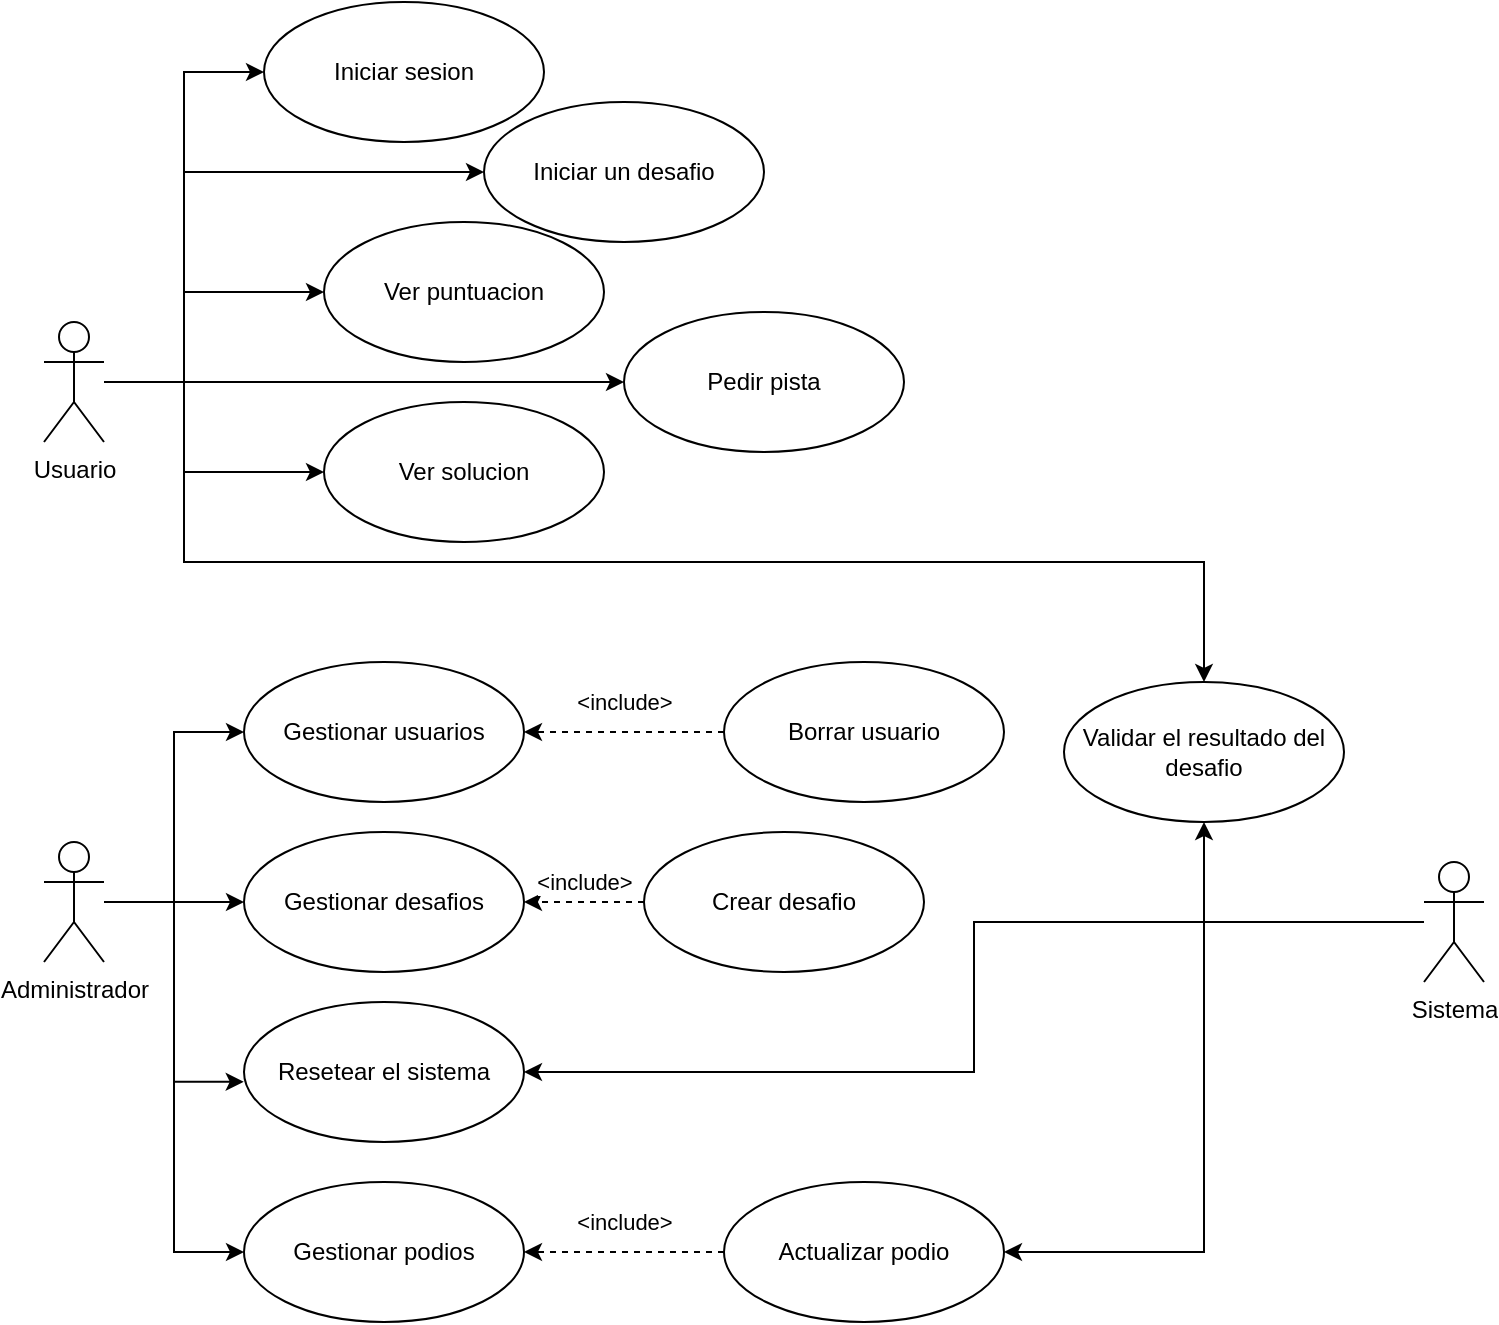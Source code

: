 <mxfile>
    <diagram id="BPmTGn4fhaN9QKs-Vhfd" name="Page-1">
        <mxGraphModel dx="888" dy="651" grid="1" gridSize="10" guides="1" tooltips="1" connect="1" arrows="1" fold="1" page="1" pageScale="1" pageWidth="827" pageHeight="1169" math="0" shadow="0">
            <root>
                <mxCell id="0"/>
                <mxCell id="1" parent="0"/>
                <mxCell id="12" style="edgeStyle=orthogonalEdgeStyle;rounded=0;orthogonalLoop=1;jettySize=auto;html=1;entryX=0;entryY=0.5;entryDx=0;entryDy=0;" edge="1" parent="1" source="2" target="11">
                    <mxGeometry relative="1" as="geometry">
                        <Array as="points">
                            <mxPoint x="100" y="200"/>
                            <mxPoint x="100" y="95"/>
                        </Array>
                    </mxGeometry>
                </mxCell>
                <mxCell id="14" style="edgeStyle=orthogonalEdgeStyle;rounded=0;orthogonalLoop=1;jettySize=auto;html=1;entryX=0;entryY=0.5;entryDx=0;entryDy=0;" edge="1" parent="1" source="2" target="10">
                    <mxGeometry relative="1" as="geometry"/>
                </mxCell>
                <mxCell id="15" style="edgeStyle=orthogonalEdgeStyle;rounded=0;orthogonalLoop=1;jettySize=auto;html=1;" edge="1" parent="1" source="2" target="13">
                    <mxGeometry relative="1" as="geometry">
                        <Array as="points">
                            <mxPoint x="100" y="200"/>
                            <mxPoint x="100" y="155"/>
                        </Array>
                    </mxGeometry>
                </mxCell>
                <mxCell id="18" style="edgeStyle=orthogonalEdgeStyle;rounded=0;orthogonalLoop=1;jettySize=auto;html=1;entryX=0;entryY=0.5;entryDx=0;entryDy=0;" edge="1" parent="1" source="2" target="16">
                    <mxGeometry relative="1" as="geometry"/>
                </mxCell>
                <mxCell id="19" style="edgeStyle=orthogonalEdgeStyle;rounded=0;orthogonalLoop=1;jettySize=auto;html=1;entryX=0;entryY=0.5;entryDx=0;entryDy=0;" edge="1" parent="1" source="2" target="17">
                    <mxGeometry relative="1" as="geometry">
                        <Array as="points">
                            <mxPoint x="100" y="200"/>
                            <mxPoint x="100" y="245"/>
                        </Array>
                    </mxGeometry>
                </mxCell>
                <mxCell id="34" style="edgeStyle=orthogonalEdgeStyle;rounded=0;orthogonalLoop=1;jettySize=auto;html=1;entryX=0.5;entryY=0;entryDx=0;entryDy=0;" edge="1" parent="1" target="32">
                    <mxGeometry relative="1" as="geometry">
                        <mxPoint x="60" y="200" as="sourcePoint"/>
                        <Array as="points">
                            <mxPoint x="100" y="200"/>
                            <mxPoint x="100" y="290"/>
                            <mxPoint x="610" y="290"/>
                        </Array>
                    </mxGeometry>
                </mxCell>
                <mxCell id="2" value="Usuario" style="shape=umlActor;verticalLabelPosition=bottom;verticalAlign=top;html=1;" vertex="1" parent="1">
                    <mxGeometry x="30" y="170" width="30" height="60" as="geometry"/>
                </mxCell>
                <mxCell id="10" value="Iniciar sesion" style="ellipse;whiteSpace=wrap;html=1;" vertex="1" parent="1">
                    <mxGeometry x="140" y="10" width="140" height="70" as="geometry"/>
                </mxCell>
                <mxCell id="11" value="Iniciar un desafio" style="ellipse;whiteSpace=wrap;html=1;" vertex="1" parent="1">
                    <mxGeometry x="250" y="60" width="140" height="70" as="geometry"/>
                </mxCell>
                <mxCell id="13" value="Ver puntuacion" style="ellipse;whiteSpace=wrap;html=1;" vertex="1" parent="1">
                    <mxGeometry x="170" y="120" width="140" height="70" as="geometry"/>
                </mxCell>
                <mxCell id="16" value="Pedir pista" style="ellipse;whiteSpace=wrap;html=1;" vertex="1" parent="1">
                    <mxGeometry x="320" y="165" width="140" height="70" as="geometry"/>
                </mxCell>
                <mxCell id="17" value="Ver solucion" style="ellipse;whiteSpace=wrap;html=1;" vertex="1" parent="1">
                    <mxGeometry x="170" y="210" width="140" height="70" as="geometry"/>
                </mxCell>
                <mxCell id="27" style="edgeStyle=orthogonalEdgeStyle;rounded=0;orthogonalLoop=1;jettySize=auto;html=1;entryX=0;entryY=0.5;entryDx=0;entryDy=0;" edge="1" parent="1" source="20" target="21">
                    <mxGeometry relative="1" as="geometry"/>
                </mxCell>
                <mxCell id="28" style="edgeStyle=orthogonalEdgeStyle;rounded=0;orthogonalLoop=1;jettySize=auto;html=1;entryX=0;entryY=0.5;entryDx=0;entryDy=0;" edge="1" parent="1" source="20" target="22">
                    <mxGeometry relative="1" as="geometry"/>
                </mxCell>
                <mxCell id="29" style="edgeStyle=orthogonalEdgeStyle;rounded=0;orthogonalLoop=1;jettySize=auto;html=1;entryX=-0.001;entryY=0.57;entryDx=0;entryDy=0;entryPerimeter=0;" edge="1" parent="1" source="20" target="23">
                    <mxGeometry relative="1" as="geometry"/>
                </mxCell>
                <mxCell id="36" style="edgeStyle=orthogonalEdgeStyle;rounded=0;orthogonalLoop=1;jettySize=auto;html=1;entryX=0;entryY=0.5;entryDx=0;entryDy=0;" edge="1" parent="1" source="20" target="35">
                    <mxGeometry relative="1" as="geometry"/>
                </mxCell>
                <mxCell id="20" value="Administrador" style="shape=umlActor;verticalLabelPosition=bottom;verticalAlign=top;html=1;" vertex="1" parent="1">
                    <mxGeometry x="30" y="430" width="30" height="60" as="geometry"/>
                </mxCell>
                <mxCell id="21" value="Gestionar usuarios" style="ellipse;whiteSpace=wrap;html=1;" vertex="1" parent="1">
                    <mxGeometry x="130" y="340" width="140" height="70" as="geometry"/>
                </mxCell>
                <mxCell id="22" value="Gestionar desafios" style="ellipse;whiteSpace=wrap;html=1;" vertex="1" parent="1">
                    <mxGeometry x="130" y="425" width="140" height="70" as="geometry"/>
                </mxCell>
                <mxCell id="23" value="Resetear el sistema" style="ellipse;whiteSpace=wrap;html=1;" vertex="1" parent="1">
                    <mxGeometry x="130" y="510" width="140" height="70" as="geometry"/>
                </mxCell>
                <mxCell id="26" style="edgeStyle=orthogonalEdgeStyle;rounded=0;orthogonalLoop=1;jettySize=auto;html=1;entryX=1;entryY=0.5;entryDx=0;entryDy=0;" edge="1" parent="1" source="24" target="23">
                    <mxGeometry relative="1" as="geometry"/>
                </mxCell>
                <mxCell id="33" style="edgeStyle=orthogonalEdgeStyle;rounded=0;orthogonalLoop=1;jettySize=auto;html=1;entryX=0.5;entryY=1;entryDx=0;entryDy=0;" edge="1" parent="1" source="24" target="32">
                    <mxGeometry relative="1" as="geometry">
                        <Array as="points">
                            <mxPoint x="610" y="470"/>
                        </Array>
                    </mxGeometry>
                </mxCell>
                <mxCell id="40" style="edgeStyle=orthogonalEdgeStyle;rounded=0;orthogonalLoop=1;jettySize=auto;html=1;entryX=1;entryY=0.5;entryDx=0;entryDy=0;" edge="1" parent="1" source="24" target="38">
                    <mxGeometry relative="1" as="geometry">
                        <Array as="points">
                            <mxPoint x="610" y="470"/>
                            <mxPoint x="610" y="635"/>
                        </Array>
                    </mxGeometry>
                </mxCell>
                <mxCell id="24" value="Sistema" style="shape=umlActor;verticalLabelPosition=bottom;verticalAlign=top;html=1;" vertex="1" parent="1">
                    <mxGeometry x="720" y="440" width="30" height="60" as="geometry"/>
                </mxCell>
                <mxCell id="31" value="&amp;lt;include&amp;gt;" style="edgeStyle=orthogonalEdgeStyle;rounded=0;orthogonalLoop=1;jettySize=auto;html=1;entryX=1;entryY=0.5;entryDx=0;entryDy=0;dashed=1;" edge="1" parent="1" source="30" target="21">
                    <mxGeometry y="-15" relative="1" as="geometry">
                        <mxPoint as="offset"/>
                    </mxGeometry>
                </mxCell>
                <mxCell id="30" value="Borrar usuario" style="ellipse;whiteSpace=wrap;html=1;" vertex="1" parent="1">
                    <mxGeometry x="370" y="340" width="140" height="70" as="geometry"/>
                </mxCell>
                <mxCell id="32" value="Validar el resultado del desafio" style="ellipse;whiteSpace=wrap;html=1;" vertex="1" parent="1">
                    <mxGeometry x="540" y="350" width="140" height="70" as="geometry"/>
                </mxCell>
                <mxCell id="35" value="Gestionar podios" style="ellipse;whiteSpace=wrap;html=1;" vertex="1" parent="1">
                    <mxGeometry x="130" y="600" width="140" height="70" as="geometry"/>
                </mxCell>
                <mxCell id="39" value="&amp;lt;include&amp;gt;" style="edgeStyle=orthogonalEdgeStyle;rounded=0;orthogonalLoop=1;jettySize=auto;html=1;dashed=1;" edge="1" parent="1" source="38" target="35">
                    <mxGeometry y="-15" relative="1" as="geometry">
                        <mxPoint as="offset"/>
                    </mxGeometry>
                </mxCell>
                <mxCell id="38" value="Actualizar podio" style="ellipse;whiteSpace=wrap;html=1;" vertex="1" parent="1">
                    <mxGeometry x="370" y="600" width="140" height="70" as="geometry"/>
                </mxCell>
                <mxCell id="42" value="&amp;lt;include&amp;gt;" style="edgeStyle=orthogonalEdgeStyle;rounded=0;orthogonalLoop=1;jettySize=auto;html=1;entryX=1;entryY=0.5;entryDx=0;entryDy=0;dashed=1;" edge="1" parent="1" source="41" target="22">
                    <mxGeometry y="-10" relative="1" as="geometry">
                        <mxPoint as="offset"/>
                    </mxGeometry>
                </mxCell>
                <mxCell id="41" value="Crear desafio" style="ellipse;whiteSpace=wrap;html=1;" vertex="1" parent="1">
                    <mxGeometry x="330" y="425" width="140" height="70" as="geometry"/>
                </mxCell>
            </root>
        </mxGraphModel>
    </diagram>
</mxfile>